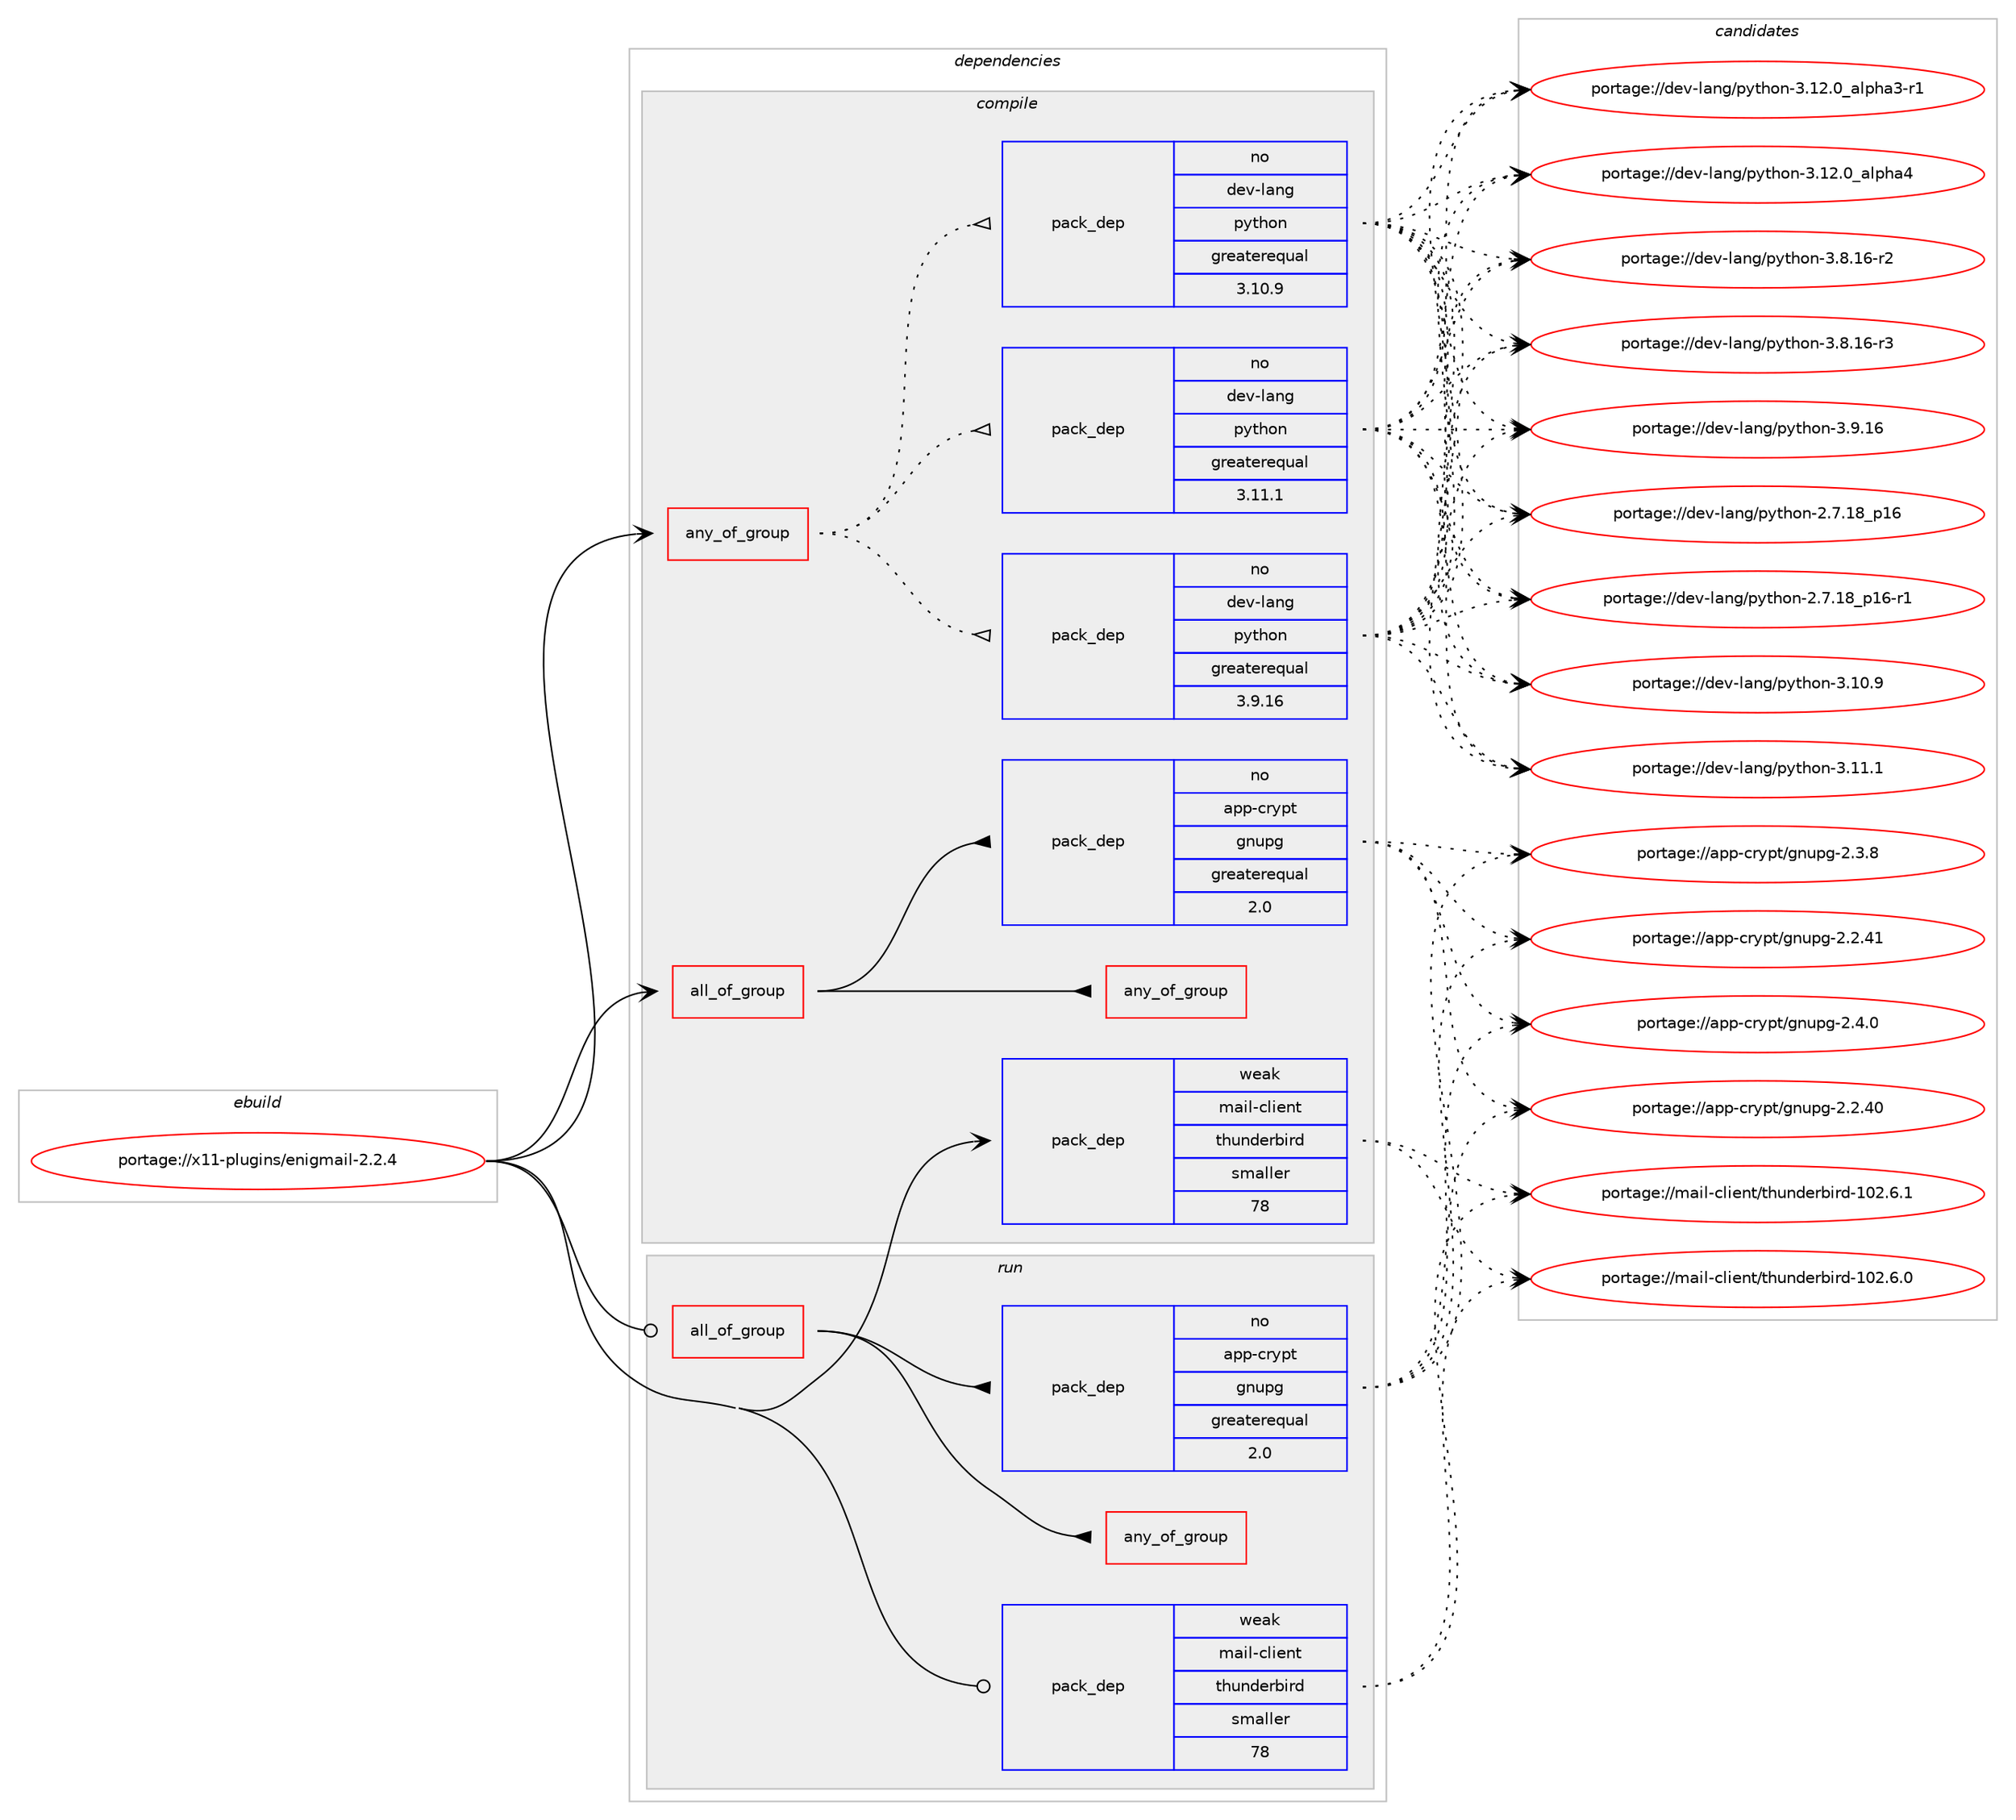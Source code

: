 digraph prolog {

# *************
# Graph options
# *************

newrank=true;
concentrate=true;
compound=true;
graph [rankdir=LR,fontname=Helvetica,fontsize=10,ranksep=1.5];#, ranksep=2.5, nodesep=0.2];
edge  [arrowhead=vee];
node  [fontname=Helvetica,fontsize=10];

# **********
# The ebuild
# **********

subgraph cluster_leftcol {
color=gray;
rank=same;
label=<<i>ebuild</i>>;
id [label="portage://x11-plugins/enigmail-2.2.4", color=red, width=4, href="../x11-plugins/enigmail-2.2.4.svg"];
}

# ****************
# The dependencies
# ****************

subgraph cluster_midcol {
color=gray;
label=<<i>dependencies</i>>;
subgraph cluster_compile {
fillcolor="#eeeeee";
style=filled;
label=<<i>compile</i>>;
subgraph all9 {
dependency10559 [label=<<TABLE BORDER="0" CELLBORDER="1" CELLSPACING="0" CELLPADDING="4"><TR><TD CELLPADDING="10">all_of_group</TD></TR></TABLE>>, shape=none, color=red];subgraph pack3896 {
dependency10560 [label=<<TABLE BORDER="0" CELLBORDER="1" CELLSPACING="0" CELLPADDING="4" WIDTH="220"><TR><TD ROWSPAN="6" CELLPADDING="30">pack_dep</TD></TR><TR><TD WIDTH="110">no</TD></TR><TR><TD>app-crypt</TD></TR><TR><TD>gnupg</TD></TR><TR><TD>greaterequal</TD></TR><TR><TD>2.0</TD></TR></TABLE>>, shape=none, color=blue];
}
dependency10559:e -> dependency10560:w [weight=20,style="solid",arrowhead="inv"];
subgraph any122 {
dependency10561 [label=<<TABLE BORDER="0" CELLBORDER="1" CELLSPACING="0" CELLPADDING="4"><TR><TD CELLPADDING="10">any_of_group</TD></TR></TABLE>>, shape=none, color=red];# *** BEGIN UNKNOWN DEPENDENCY TYPE (TODO) ***
# dependency10561 -> package_dependency(portage://x11-plugins/enigmail-2.2.4,install,no,app-crypt,pinentry,none,[,,],[],[use(enable(gtk),negative)])
# *** END UNKNOWN DEPENDENCY TYPE (TODO) ***

# *** BEGIN UNKNOWN DEPENDENCY TYPE (TODO) ***
# dependency10561 -> package_dependency(portage://x11-plugins/enigmail-2.2.4,install,no,app-crypt,pinentry,none,[,,],[],[use(enable(qt5),negative)])
# *** END UNKNOWN DEPENDENCY TYPE (TODO) ***

}
dependency10559:e -> dependency10561:w [weight=20,style="solid",arrowhead="inv"];
}
id:e -> dependency10559:w [weight=20,style="solid",arrowhead="vee"];
subgraph any123 {
dependency10562 [label=<<TABLE BORDER="0" CELLBORDER="1" CELLSPACING="0" CELLPADDING="4"><TR><TD CELLPADDING="10">any_of_group</TD></TR></TABLE>>, shape=none, color=red];subgraph pack3897 {
dependency10563 [label=<<TABLE BORDER="0" CELLBORDER="1" CELLSPACING="0" CELLPADDING="4" WIDTH="220"><TR><TD ROWSPAN="6" CELLPADDING="30">pack_dep</TD></TR><TR><TD WIDTH="110">no</TD></TR><TR><TD>dev-lang</TD></TR><TR><TD>python</TD></TR><TR><TD>greaterequal</TD></TR><TR><TD>3.11.1</TD></TR></TABLE>>, shape=none, color=blue];
}
dependency10562:e -> dependency10563:w [weight=20,style="dotted",arrowhead="oinv"];
subgraph pack3898 {
dependency10564 [label=<<TABLE BORDER="0" CELLBORDER="1" CELLSPACING="0" CELLPADDING="4" WIDTH="220"><TR><TD ROWSPAN="6" CELLPADDING="30">pack_dep</TD></TR><TR><TD WIDTH="110">no</TD></TR><TR><TD>dev-lang</TD></TR><TR><TD>python</TD></TR><TR><TD>greaterequal</TD></TR><TR><TD>3.10.9</TD></TR></TABLE>>, shape=none, color=blue];
}
dependency10562:e -> dependency10564:w [weight=20,style="dotted",arrowhead="oinv"];
subgraph pack3899 {
dependency10565 [label=<<TABLE BORDER="0" CELLBORDER="1" CELLSPACING="0" CELLPADDING="4" WIDTH="220"><TR><TD ROWSPAN="6" CELLPADDING="30">pack_dep</TD></TR><TR><TD WIDTH="110">no</TD></TR><TR><TD>dev-lang</TD></TR><TR><TD>python</TD></TR><TR><TD>greaterequal</TD></TR><TR><TD>3.9.16</TD></TR></TABLE>>, shape=none, color=blue];
}
dependency10562:e -> dependency10565:w [weight=20,style="dotted",arrowhead="oinv"];
}
id:e -> dependency10562:w [weight=20,style="solid",arrowhead="vee"];
# *** BEGIN UNKNOWN DEPENDENCY TYPE (TODO) ***
# id -> package_dependency(portage://x11-plugins/enigmail-2.2.4,install,no,app-arch,zip,none,[,,],[],[])
# *** END UNKNOWN DEPENDENCY TYPE (TODO) ***

# *** BEGIN UNKNOWN DEPENDENCY TYPE (TODO) ***
# id -> package_dependency(portage://x11-plugins/enigmail-2.2.4,install,no,dev-lang,perl,none,[,,],[],[])
# *** END UNKNOWN DEPENDENCY TYPE (TODO) ***

subgraph pack3900 {
dependency10566 [label=<<TABLE BORDER="0" CELLBORDER="1" CELLSPACING="0" CELLPADDING="4" WIDTH="220"><TR><TD ROWSPAN="6" CELLPADDING="30">pack_dep</TD></TR><TR><TD WIDTH="110">weak</TD></TR><TR><TD>mail-client</TD></TR><TR><TD>thunderbird</TD></TR><TR><TD>smaller</TD></TR><TR><TD>78</TD></TR></TABLE>>, shape=none, color=blue];
}
id:e -> dependency10566:w [weight=20,style="solid",arrowhead="vee"];
}
subgraph cluster_compileandrun {
fillcolor="#eeeeee";
style=filled;
label=<<i>compile and run</i>>;
}
subgraph cluster_run {
fillcolor="#eeeeee";
style=filled;
label=<<i>run</i>>;
subgraph all10 {
dependency10567 [label=<<TABLE BORDER="0" CELLBORDER="1" CELLSPACING="0" CELLPADDING="4"><TR><TD CELLPADDING="10">all_of_group</TD></TR></TABLE>>, shape=none, color=red];subgraph pack3901 {
dependency10568 [label=<<TABLE BORDER="0" CELLBORDER="1" CELLSPACING="0" CELLPADDING="4" WIDTH="220"><TR><TD ROWSPAN="6" CELLPADDING="30">pack_dep</TD></TR><TR><TD WIDTH="110">no</TD></TR><TR><TD>app-crypt</TD></TR><TR><TD>gnupg</TD></TR><TR><TD>greaterequal</TD></TR><TR><TD>2.0</TD></TR></TABLE>>, shape=none, color=blue];
}
dependency10567:e -> dependency10568:w [weight=20,style="solid",arrowhead="inv"];
subgraph any124 {
dependency10569 [label=<<TABLE BORDER="0" CELLBORDER="1" CELLSPACING="0" CELLPADDING="4"><TR><TD CELLPADDING="10">any_of_group</TD></TR></TABLE>>, shape=none, color=red];# *** BEGIN UNKNOWN DEPENDENCY TYPE (TODO) ***
# dependency10569 -> package_dependency(portage://x11-plugins/enigmail-2.2.4,run,no,app-crypt,pinentry,none,[,,],[],[use(enable(gtk),negative)])
# *** END UNKNOWN DEPENDENCY TYPE (TODO) ***

# *** BEGIN UNKNOWN DEPENDENCY TYPE (TODO) ***
# dependency10569 -> package_dependency(portage://x11-plugins/enigmail-2.2.4,run,no,app-crypt,pinentry,none,[,,],[],[use(enable(qt5),negative)])
# *** END UNKNOWN DEPENDENCY TYPE (TODO) ***

}
dependency10567:e -> dependency10569:w [weight=20,style="solid",arrowhead="inv"];
}
id:e -> dependency10567:w [weight=20,style="solid",arrowhead="odot"];
subgraph pack3902 {
dependency10570 [label=<<TABLE BORDER="0" CELLBORDER="1" CELLSPACING="0" CELLPADDING="4" WIDTH="220"><TR><TD ROWSPAN="6" CELLPADDING="30">pack_dep</TD></TR><TR><TD WIDTH="110">weak</TD></TR><TR><TD>mail-client</TD></TR><TR><TD>thunderbird</TD></TR><TR><TD>smaller</TD></TR><TR><TD>78</TD></TR></TABLE>>, shape=none, color=blue];
}
id:e -> dependency10570:w [weight=20,style="solid",arrowhead="odot"];
}
}

# **************
# The candidates
# **************

subgraph cluster_choices {
rank=same;
color=gray;
label=<<i>candidates</i>>;

subgraph choice3896 {
color=black;
nodesep=1;
choice9711211245991141211121164710311011711210345504650465248 [label="portage://app-crypt/gnupg-2.2.40", color=red, width=4,href="../app-crypt/gnupg-2.2.40.svg"];
choice9711211245991141211121164710311011711210345504650465249 [label="portage://app-crypt/gnupg-2.2.41", color=red, width=4,href="../app-crypt/gnupg-2.2.41.svg"];
choice97112112459911412111211647103110117112103455046514656 [label="portage://app-crypt/gnupg-2.3.8", color=red, width=4,href="../app-crypt/gnupg-2.3.8.svg"];
choice97112112459911412111211647103110117112103455046524648 [label="portage://app-crypt/gnupg-2.4.0", color=red, width=4,href="../app-crypt/gnupg-2.4.0.svg"];
dependency10560:e -> choice9711211245991141211121164710311011711210345504650465248:w [style=dotted,weight="100"];
dependency10560:e -> choice9711211245991141211121164710311011711210345504650465249:w [style=dotted,weight="100"];
dependency10560:e -> choice97112112459911412111211647103110117112103455046514656:w [style=dotted,weight="100"];
dependency10560:e -> choice97112112459911412111211647103110117112103455046524648:w [style=dotted,weight="100"];
}
subgraph choice3897 {
color=black;
nodesep=1;
choice10010111845108971101034711212111610411111045504655464956951124954 [label="portage://dev-lang/python-2.7.18_p16", color=red, width=4,href="../dev-lang/python-2.7.18_p16.svg"];
choice100101118451089711010347112121116104111110455046554649569511249544511449 [label="portage://dev-lang/python-2.7.18_p16-r1", color=red, width=4,href="../dev-lang/python-2.7.18_p16-r1.svg"];
choice10010111845108971101034711212111610411111045514649484657 [label="portage://dev-lang/python-3.10.9", color=red, width=4,href="../dev-lang/python-3.10.9.svg"];
choice10010111845108971101034711212111610411111045514649494649 [label="portage://dev-lang/python-3.11.1", color=red, width=4,href="../dev-lang/python-3.11.1.svg"];
choice10010111845108971101034711212111610411111045514649504648959710811210497514511449 [label="portage://dev-lang/python-3.12.0_alpha3-r1", color=red, width=4,href="../dev-lang/python-3.12.0_alpha3-r1.svg"];
choice1001011184510897110103471121211161041111104551464950464895971081121049752 [label="portage://dev-lang/python-3.12.0_alpha4", color=red, width=4,href="../dev-lang/python-3.12.0_alpha4.svg"];
choice100101118451089711010347112121116104111110455146564649544511450 [label="portage://dev-lang/python-3.8.16-r2", color=red, width=4,href="../dev-lang/python-3.8.16-r2.svg"];
choice100101118451089711010347112121116104111110455146564649544511451 [label="portage://dev-lang/python-3.8.16-r3", color=red, width=4,href="../dev-lang/python-3.8.16-r3.svg"];
choice10010111845108971101034711212111610411111045514657464954 [label="portage://dev-lang/python-3.9.16", color=red, width=4,href="../dev-lang/python-3.9.16.svg"];
dependency10563:e -> choice10010111845108971101034711212111610411111045504655464956951124954:w [style=dotted,weight="100"];
dependency10563:e -> choice100101118451089711010347112121116104111110455046554649569511249544511449:w [style=dotted,weight="100"];
dependency10563:e -> choice10010111845108971101034711212111610411111045514649484657:w [style=dotted,weight="100"];
dependency10563:e -> choice10010111845108971101034711212111610411111045514649494649:w [style=dotted,weight="100"];
dependency10563:e -> choice10010111845108971101034711212111610411111045514649504648959710811210497514511449:w [style=dotted,weight="100"];
dependency10563:e -> choice1001011184510897110103471121211161041111104551464950464895971081121049752:w [style=dotted,weight="100"];
dependency10563:e -> choice100101118451089711010347112121116104111110455146564649544511450:w [style=dotted,weight="100"];
dependency10563:e -> choice100101118451089711010347112121116104111110455146564649544511451:w [style=dotted,weight="100"];
dependency10563:e -> choice10010111845108971101034711212111610411111045514657464954:w [style=dotted,weight="100"];
}
subgraph choice3898 {
color=black;
nodesep=1;
choice10010111845108971101034711212111610411111045504655464956951124954 [label="portage://dev-lang/python-2.7.18_p16", color=red, width=4,href="../dev-lang/python-2.7.18_p16.svg"];
choice100101118451089711010347112121116104111110455046554649569511249544511449 [label="portage://dev-lang/python-2.7.18_p16-r1", color=red, width=4,href="../dev-lang/python-2.7.18_p16-r1.svg"];
choice10010111845108971101034711212111610411111045514649484657 [label="portage://dev-lang/python-3.10.9", color=red, width=4,href="../dev-lang/python-3.10.9.svg"];
choice10010111845108971101034711212111610411111045514649494649 [label="portage://dev-lang/python-3.11.1", color=red, width=4,href="../dev-lang/python-3.11.1.svg"];
choice10010111845108971101034711212111610411111045514649504648959710811210497514511449 [label="portage://dev-lang/python-3.12.0_alpha3-r1", color=red, width=4,href="../dev-lang/python-3.12.0_alpha3-r1.svg"];
choice1001011184510897110103471121211161041111104551464950464895971081121049752 [label="portage://dev-lang/python-3.12.0_alpha4", color=red, width=4,href="../dev-lang/python-3.12.0_alpha4.svg"];
choice100101118451089711010347112121116104111110455146564649544511450 [label="portage://dev-lang/python-3.8.16-r2", color=red, width=4,href="../dev-lang/python-3.8.16-r2.svg"];
choice100101118451089711010347112121116104111110455146564649544511451 [label="portage://dev-lang/python-3.8.16-r3", color=red, width=4,href="../dev-lang/python-3.8.16-r3.svg"];
choice10010111845108971101034711212111610411111045514657464954 [label="portage://dev-lang/python-3.9.16", color=red, width=4,href="../dev-lang/python-3.9.16.svg"];
dependency10564:e -> choice10010111845108971101034711212111610411111045504655464956951124954:w [style=dotted,weight="100"];
dependency10564:e -> choice100101118451089711010347112121116104111110455046554649569511249544511449:w [style=dotted,weight="100"];
dependency10564:e -> choice10010111845108971101034711212111610411111045514649484657:w [style=dotted,weight="100"];
dependency10564:e -> choice10010111845108971101034711212111610411111045514649494649:w [style=dotted,weight="100"];
dependency10564:e -> choice10010111845108971101034711212111610411111045514649504648959710811210497514511449:w [style=dotted,weight="100"];
dependency10564:e -> choice1001011184510897110103471121211161041111104551464950464895971081121049752:w [style=dotted,weight="100"];
dependency10564:e -> choice100101118451089711010347112121116104111110455146564649544511450:w [style=dotted,weight="100"];
dependency10564:e -> choice100101118451089711010347112121116104111110455146564649544511451:w [style=dotted,weight="100"];
dependency10564:e -> choice10010111845108971101034711212111610411111045514657464954:w [style=dotted,weight="100"];
}
subgraph choice3899 {
color=black;
nodesep=1;
choice10010111845108971101034711212111610411111045504655464956951124954 [label="portage://dev-lang/python-2.7.18_p16", color=red, width=4,href="../dev-lang/python-2.7.18_p16.svg"];
choice100101118451089711010347112121116104111110455046554649569511249544511449 [label="portage://dev-lang/python-2.7.18_p16-r1", color=red, width=4,href="../dev-lang/python-2.7.18_p16-r1.svg"];
choice10010111845108971101034711212111610411111045514649484657 [label="portage://dev-lang/python-3.10.9", color=red, width=4,href="../dev-lang/python-3.10.9.svg"];
choice10010111845108971101034711212111610411111045514649494649 [label="portage://dev-lang/python-3.11.1", color=red, width=4,href="../dev-lang/python-3.11.1.svg"];
choice10010111845108971101034711212111610411111045514649504648959710811210497514511449 [label="portage://dev-lang/python-3.12.0_alpha3-r1", color=red, width=4,href="../dev-lang/python-3.12.0_alpha3-r1.svg"];
choice1001011184510897110103471121211161041111104551464950464895971081121049752 [label="portage://dev-lang/python-3.12.0_alpha4", color=red, width=4,href="../dev-lang/python-3.12.0_alpha4.svg"];
choice100101118451089711010347112121116104111110455146564649544511450 [label="portage://dev-lang/python-3.8.16-r2", color=red, width=4,href="../dev-lang/python-3.8.16-r2.svg"];
choice100101118451089711010347112121116104111110455146564649544511451 [label="portage://dev-lang/python-3.8.16-r3", color=red, width=4,href="../dev-lang/python-3.8.16-r3.svg"];
choice10010111845108971101034711212111610411111045514657464954 [label="portage://dev-lang/python-3.9.16", color=red, width=4,href="../dev-lang/python-3.9.16.svg"];
dependency10565:e -> choice10010111845108971101034711212111610411111045504655464956951124954:w [style=dotted,weight="100"];
dependency10565:e -> choice100101118451089711010347112121116104111110455046554649569511249544511449:w [style=dotted,weight="100"];
dependency10565:e -> choice10010111845108971101034711212111610411111045514649484657:w [style=dotted,weight="100"];
dependency10565:e -> choice10010111845108971101034711212111610411111045514649494649:w [style=dotted,weight="100"];
dependency10565:e -> choice10010111845108971101034711212111610411111045514649504648959710811210497514511449:w [style=dotted,weight="100"];
dependency10565:e -> choice1001011184510897110103471121211161041111104551464950464895971081121049752:w [style=dotted,weight="100"];
dependency10565:e -> choice100101118451089711010347112121116104111110455146564649544511450:w [style=dotted,weight="100"];
dependency10565:e -> choice100101118451089711010347112121116104111110455146564649544511451:w [style=dotted,weight="100"];
dependency10565:e -> choice10010111845108971101034711212111610411111045514657464954:w [style=dotted,weight="100"];
}
subgraph choice3900 {
color=black;
nodesep=1;
choice10997105108459910810510111011647116104117110100101114981051141004549485046544648 [label="portage://mail-client/thunderbird-102.6.0", color=red, width=4,href="../mail-client/thunderbird-102.6.0.svg"];
choice10997105108459910810510111011647116104117110100101114981051141004549485046544649 [label="portage://mail-client/thunderbird-102.6.1", color=red, width=4,href="../mail-client/thunderbird-102.6.1.svg"];
dependency10566:e -> choice10997105108459910810510111011647116104117110100101114981051141004549485046544648:w [style=dotted,weight="100"];
dependency10566:e -> choice10997105108459910810510111011647116104117110100101114981051141004549485046544649:w [style=dotted,weight="100"];
}
subgraph choice3901 {
color=black;
nodesep=1;
choice9711211245991141211121164710311011711210345504650465248 [label="portage://app-crypt/gnupg-2.2.40", color=red, width=4,href="../app-crypt/gnupg-2.2.40.svg"];
choice9711211245991141211121164710311011711210345504650465249 [label="portage://app-crypt/gnupg-2.2.41", color=red, width=4,href="../app-crypt/gnupg-2.2.41.svg"];
choice97112112459911412111211647103110117112103455046514656 [label="portage://app-crypt/gnupg-2.3.8", color=red, width=4,href="../app-crypt/gnupg-2.3.8.svg"];
choice97112112459911412111211647103110117112103455046524648 [label="portage://app-crypt/gnupg-2.4.0", color=red, width=4,href="../app-crypt/gnupg-2.4.0.svg"];
dependency10568:e -> choice9711211245991141211121164710311011711210345504650465248:w [style=dotted,weight="100"];
dependency10568:e -> choice9711211245991141211121164710311011711210345504650465249:w [style=dotted,weight="100"];
dependency10568:e -> choice97112112459911412111211647103110117112103455046514656:w [style=dotted,weight="100"];
dependency10568:e -> choice97112112459911412111211647103110117112103455046524648:w [style=dotted,weight="100"];
}
subgraph choice3902 {
color=black;
nodesep=1;
choice10997105108459910810510111011647116104117110100101114981051141004549485046544648 [label="portage://mail-client/thunderbird-102.6.0", color=red, width=4,href="../mail-client/thunderbird-102.6.0.svg"];
choice10997105108459910810510111011647116104117110100101114981051141004549485046544649 [label="portage://mail-client/thunderbird-102.6.1", color=red, width=4,href="../mail-client/thunderbird-102.6.1.svg"];
dependency10570:e -> choice10997105108459910810510111011647116104117110100101114981051141004549485046544648:w [style=dotted,weight="100"];
dependency10570:e -> choice10997105108459910810510111011647116104117110100101114981051141004549485046544649:w [style=dotted,weight="100"];
}
}

}
